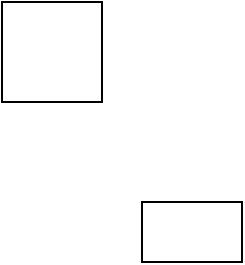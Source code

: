 <mxfile version="18.0.2" type="github">
  <diagram id="f6qJ7ZoMtl2jFZOQsqL6" name="Page-1">
    <mxGraphModel dx="1422" dy="832" grid="1" gridSize="10" guides="1" tooltips="1" connect="1" arrows="1" fold="1" page="1" pageScale="1" pageWidth="827" pageHeight="1169" math="0" shadow="0">
      <root>
        <mxCell id="0" />
        <mxCell id="1" parent="0" />
        <mxCell id="0uP4-8LL_Yw5VSuNIx6H-1" value="" style="whiteSpace=wrap;html=1;aspect=fixed;" vertex="1" parent="1">
          <mxGeometry x="280" y="300" width="50" height="50" as="geometry" />
        </mxCell>
        <mxCell id="0uP4-8LL_Yw5VSuNIx6H-2" value="" style="rounded=0;whiteSpace=wrap;html=1;" vertex="1" parent="1">
          <mxGeometry x="350" y="400" width="50" height="30" as="geometry" />
        </mxCell>
      </root>
    </mxGraphModel>
  </diagram>
</mxfile>

